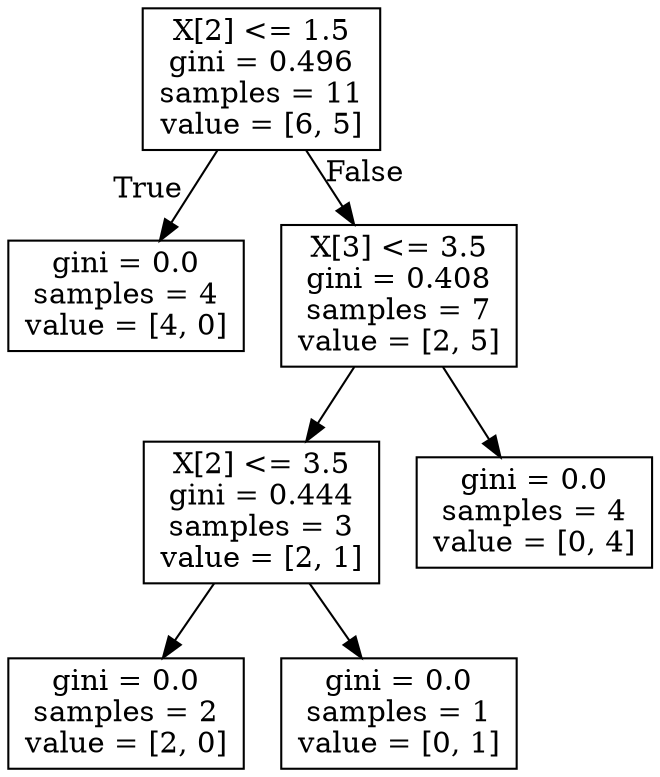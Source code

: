 digraph Tree {
node [shape=box] ;
0 [label="X[2] <= 1.5\ngini = 0.496\nsamples = 11\nvalue = [6, 5]"] ;
1 [label="gini = 0.0\nsamples = 4\nvalue = [4, 0]"] ;
0 -> 1 [labeldistance=2.5, labelangle=45, headlabel="True"] ;
2 [label="X[3] <= 3.5\ngini = 0.408\nsamples = 7\nvalue = [2, 5]"] ;
0 -> 2 [labeldistance=2.5, labelangle=-45, headlabel="False"] ;
3 [label="X[2] <= 3.5\ngini = 0.444\nsamples = 3\nvalue = [2, 1]"] ;
2 -> 3 ;
4 [label="gini = 0.0\nsamples = 2\nvalue = [2, 0]"] ;
3 -> 4 ;
5 [label="gini = 0.0\nsamples = 1\nvalue = [0, 1]"] ;
3 -> 5 ;
6 [label="gini = 0.0\nsamples = 4\nvalue = [0, 4]"] ;
2 -> 6 ;
}